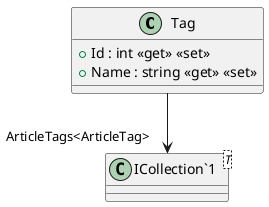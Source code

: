 @startuml
class Tag {
    + Id : int <<get>> <<set>>
    + Name : string <<get>> <<set>>
}
class "ICollection`1"<T> {
}
Tag --> "ArticleTags<ArticleTag>" "ICollection`1"
@enduml
